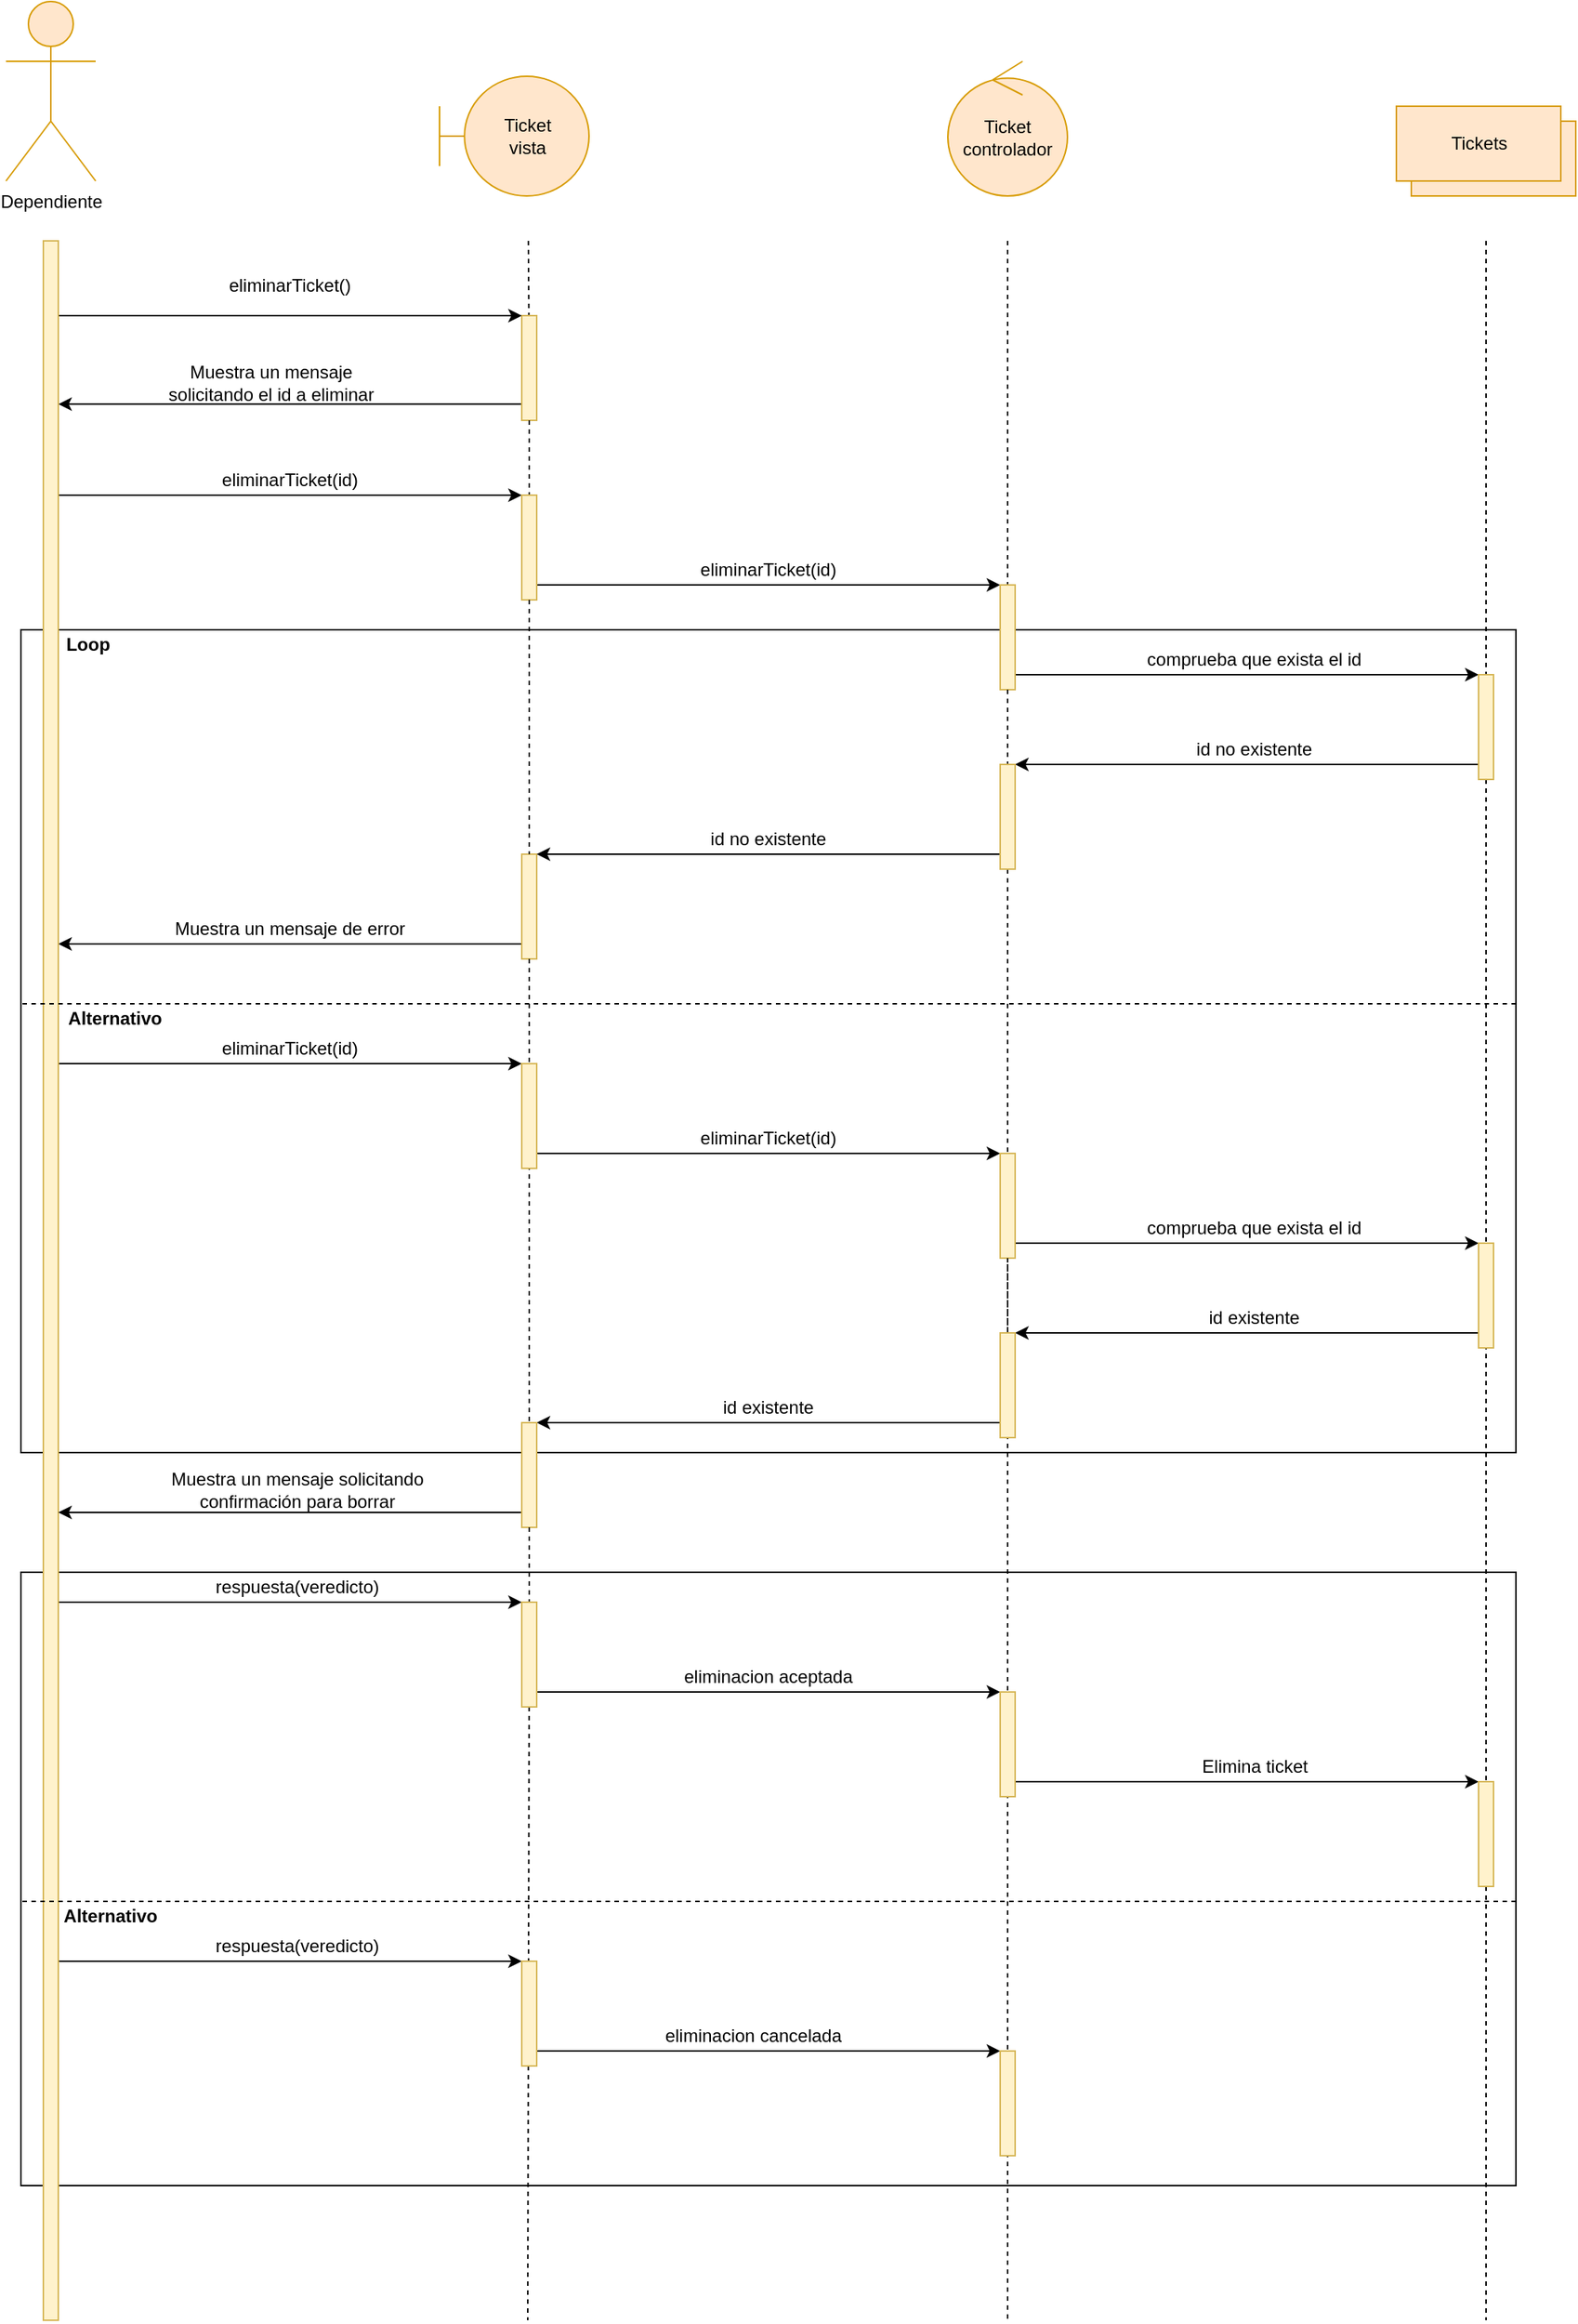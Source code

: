 <mxfile version="13.9.9" type="device"><diagram id="pXwIF2HZX7CvH8ZDANIK" name="Página-1"><mxGraphModel dx="3567" dy="806" grid="1" gridSize="10" guides="1" tooltips="1" connect="1" arrows="1" fold="1" page="1" pageScale="1" pageWidth="827" pageHeight="1169" math="0" shadow="0"><root><mxCell id="0"/><mxCell id="1" parent="0"/><mxCell id="DD9sULa4TnjDetPjx_3E-93" value="" style="endArrow=classic;html=1;" parent="1" edge="1"><mxGeometry width="50" height="50" relative="1" as="geometry"><mxPoint x="-2145" y="1320" as="sourcePoint"/><mxPoint x="-1825" y="1320" as="targetPoint"/></mxGeometry></mxCell><mxCell id="DD9sULa4TnjDetPjx_3E-83" value="" style="rounded=0;whiteSpace=wrap;html=1;fillColor=none;" parent="1" vertex="1"><mxGeometry x="-2160" y="1060" width="1000" height="410" as="geometry"/></mxCell><mxCell id="DD9sULa4TnjDetPjx_3E-91" value="" style="endArrow=none;dashed=1;html=1;" parent="1" target="DD9sULa4TnjDetPjx_3E-89" edge="1"><mxGeometry width="50" height="50" relative="1" as="geometry"><mxPoint x="-1180" y="170" as="sourcePoint"/><mxPoint x="-1180" y="1320" as="targetPoint"/></mxGeometry></mxCell><mxCell id="DD9sULa4TnjDetPjx_3E-87" value="" style="endArrow=none;dashed=1;html=1;" parent="1" source="DD9sULa4TnjDetPjx_3E-44" edge="1"><mxGeometry width="50" height="50" relative="1" as="geometry"><mxPoint x="-1500" y="590" as="sourcePoint"/><mxPoint x="-1500" y="1560" as="targetPoint"/></mxGeometry></mxCell><mxCell id="DD9sULa4TnjDetPjx_3E-79" value="" style="endArrow=classic;html=1;" parent="1" edge="1"><mxGeometry width="50" height="50" relative="1" as="geometry"><mxPoint x="-2145" y="1080" as="sourcePoint"/><mxPoint x="-1825" y="1080" as="targetPoint"/></mxGeometry></mxCell><mxCell id="DD9sULa4TnjDetPjx_3E-41" value="" style="rounded=0;whiteSpace=wrap;html=1;fillColor=none;" parent="1" vertex="1"><mxGeometry x="-2160" y="430" width="1000" height="550" as="geometry"/></mxCell><mxCell id="DD9sULa4TnjDetPjx_3E-52" value="" style="endArrow=none;html=1;endFill=0;startArrow=classic;startFill=1;" parent="1" edge="1"><mxGeometry width="50" height="50" relative="1" as="geometry"><mxPoint x="-2135" y="640" as="sourcePoint"/><mxPoint x="-1815" y="640" as="targetPoint"/></mxGeometry></mxCell><mxCell id="DD9sULa4TnjDetPjx_3E-1" value="" style="endArrow=classic;html=1;" parent="1" edge="1"><mxGeometry width="50" height="50" relative="1" as="geometry"><mxPoint x="-2145" y="340" as="sourcePoint"/><mxPoint x="-1825" y="340" as="targetPoint"/></mxGeometry></mxCell><mxCell id="DD9sULa4TnjDetPjx_3E-2" value="Dependiente" style="shape=umlActor;verticalLabelPosition=bottom;verticalAlign=top;html=1;outlineConnect=0;fillColor=#ffe6cc;strokeColor=#d79b00;" parent="1" vertex="1"><mxGeometry x="-2170" y="10" width="60" height="120" as="geometry"/></mxCell><mxCell id="DD9sULa4TnjDetPjx_3E-4" value="Ticket&lt;br&gt;vista" style="shape=umlBoundary;whiteSpace=wrap;html=1;fillColor=#ffe6cc;strokeColor=#d79b00;" parent="1" vertex="1"><mxGeometry x="-1880" y="60" width="100" height="80" as="geometry"/></mxCell><mxCell id="DD9sULa4TnjDetPjx_3E-5" value="Ticket&lt;br&gt;controlador" style="ellipse;shape=umlControl;whiteSpace=wrap;html=1;fillColor=#ffe6cc;strokeColor=#d79b00;" parent="1" vertex="1"><mxGeometry x="-1540" y="50" width="80" height="90" as="geometry"/></mxCell><mxCell id="DD9sULa4TnjDetPjx_3E-6" value="" style="group" parent="1" vertex="1" connectable="0"><mxGeometry x="-1240" y="80" width="120" height="60" as="geometry"/></mxCell><mxCell id="DD9sULa4TnjDetPjx_3E-7" value="Articulos" style="html=1;fillColor=#ffe6cc;strokeColor=#d79b00;" parent="DD9sULa4TnjDetPjx_3E-6" vertex="1"><mxGeometry x="10" y="10" width="110" height="50" as="geometry"/></mxCell><mxCell id="DD9sULa4TnjDetPjx_3E-8" value="Tickets" style="html=1;fillColor=#ffe6cc;strokeColor=#d79b00;" parent="DD9sULa4TnjDetPjx_3E-6" vertex="1"><mxGeometry width="110" height="50" as="geometry"/></mxCell><mxCell id="DD9sULa4TnjDetPjx_3E-9" value="" style="endArrow=none;dashed=1;html=1;" parent="1" source="DD9sULa4TnjDetPjx_3E-81" edge="1"><mxGeometry width="50" height="50" relative="1" as="geometry"><mxPoint x="-1820.59" y="170" as="sourcePoint"/><mxPoint x="-1821" y="1560" as="targetPoint"/></mxGeometry></mxCell><mxCell id="DD9sULa4TnjDetPjx_3E-10" value="" style="endArrow=none;dashed=1;html=1;" parent="1" source="DD9sULa4TnjDetPjx_3E-86" edge="1"><mxGeometry width="50" height="50" relative="1" as="geometry"><mxPoint x="-1500" y="170" as="sourcePoint"/><mxPoint x="-1500" y="1170" as="targetPoint"/></mxGeometry></mxCell><mxCell id="DD9sULa4TnjDetPjx_3E-11" value="" style="endArrow=none;dashed=1;html=1;" parent="1" source="DD9sULa4TnjDetPjx_3E-89" edge="1"><mxGeometry width="50" height="50" relative="1" as="geometry"><mxPoint x="-1180" y="170" as="sourcePoint"/><mxPoint x="-1180" y="1560" as="targetPoint"/></mxGeometry></mxCell><mxCell id="DD9sULa4TnjDetPjx_3E-13" value="" style="endArrow=none;dashed=1;html=1;" parent="1" target="DD9sULa4TnjDetPjx_3E-12" edge="1"><mxGeometry width="50" height="50" relative="1" as="geometry"><mxPoint x="-1820.59" y="170" as="sourcePoint"/><mxPoint x="-1820.59" y="1040" as="targetPoint"/></mxGeometry></mxCell><mxCell id="DD9sULa4TnjDetPjx_3E-14" value="eliminarTicket()" style="text;html=1;strokeColor=none;fillColor=none;align=center;verticalAlign=middle;whiteSpace=wrap;rounded=0;" parent="1" vertex="1"><mxGeometry x="-2050" y="190" width="140" height="20" as="geometry"/></mxCell><mxCell id="DD9sULa4TnjDetPjx_3E-16" value="" style="endArrow=none;html=1;endFill=0;startArrow=classic;startFill=1;" parent="1" edge="1"><mxGeometry width="50" height="50" relative="1" as="geometry"><mxPoint x="-2135" y="279.17" as="sourcePoint"/><mxPoint x="-1815" y="279.17" as="targetPoint"/></mxGeometry></mxCell><mxCell id="DD9sULa4TnjDetPjx_3E-12" value="" style="rounded=0;whiteSpace=wrap;html=1;fillColor=#fff2cc;strokeColor=#d6b656;" parent="1" vertex="1"><mxGeometry x="-1825" y="220" width="10" height="70" as="geometry"/></mxCell><mxCell id="DD9sULa4TnjDetPjx_3E-17" value="Muestra un mensaje solicitando el id a eliminar" style="text;html=1;strokeColor=none;fillColor=none;align=center;verticalAlign=middle;whiteSpace=wrap;rounded=0;" parent="1" vertex="1"><mxGeometry x="-2075" y="250" width="165" height="30" as="geometry"/></mxCell><mxCell id="DD9sULa4TnjDetPjx_3E-18" value="eliminarTicket(id)" style="text;html=1;strokeColor=none;fillColor=none;align=center;verticalAlign=middle;whiteSpace=wrap;rounded=0;" parent="1" vertex="1"><mxGeometry x="-2030" y="320" width="100" height="20" as="geometry"/></mxCell><mxCell id="DD9sULa4TnjDetPjx_3E-20" value="" style="endArrow=none;dashed=1;html=1;" parent="1" source="DD9sULa4TnjDetPjx_3E-12" target="DD9sULa4TnjDetPjx_3E-19" edge="1"><mxGeometry width="50" height="50" relative="1" as="geometry"><mxPoint x="-1820.03" y="290" as="sourcePoint"/><mxPoint x="-1820.59" y="1040" as="targetPoint"/></mxGeometry></mxCell><mxCell id="DD9sULa4TnjDetPjx_3E-22" value="" style="endArrow=classic;html=1;" parent="1" edge="1"><mxGeometry width="50" height="50" relative="1" as="geometry"><mxPoint x="-2145" y="220" as="sourcePoint"/><mxPoint x="-1825" y="220" as="targetPoint"/></mxGeometry></mxCell><mxCell id="DD9sULa4TnjDetPjx_3E-24" value="" style="endArrow=classic;html=1;" parent="1" edge="1"><mxGeometry width="50" height="50" relative="1" as="geometry"><mxPoint x="-1825" y="400" as="sourcePoint"/><mxPoint x="-1505" y="400" as="targetPoint"/></mxGeometry></mxCell><mxCell id="DD9sULa4TnjDetPjx_3E-19" value="" style="rounded=0;whiteSpace=wrap;html=1;fillColor=#fff2cc;strokeColor=#d6b656;" parent="1" vertex="1"><mxGeometry x="-1825" y="340" width="10" height="70" as="geometry"/></mxCell><mxCell id="DD9sULa4TnjDetPjx_3E-31" value="" style="endArrow=none;dashed=1;html=1;" parent="1" target="DD9sULa4TnjDetPjx_3E-30" edge="1"><mxGeometry width="50" height="50" relative="1" as="geometry"><mxPoint x="-1500" y="170" as="sourcePoint"/><mxPoint x="-1500" y="1040" as="targetPoint"/></mxGeometry></mxCell><mxCell id="DD9sULa4TnjDetPjx_3E-32" value="eliminarTicket(id)" style="text;html=1;strokeColor=none;fillColor=none;align=center;verticalAlign=middle;whiteSpace=wrap;rounded=0;" parent="1" vertex="1"><mxGeometry x="-1710" y="380" width="100" height="20" as="geometry"/></mxCell><mxCell id="DD9sULa4TnjDetPjx_3E-33" value="" style="endArrow=classic;html=1;" parent="1" edge="1"><mxGeometry width="50" height="50" relative="1" as="geometry"><mxPoint x="-1505" y="460" as="sourcePoint"/><mxPoint x="-1185" y="460" as="targetPoint"/></mxGeometry></mxCell><mxCell id="DD9sULa4TnjDetPjx_3E-30" value="" style="rounded=0;whiteSpace=wrap;html=1;fillColor=#fff2cc;strokeColor=#d6b656;" parent="1" vertex="1"><mxGeometry x="-1505" y="400" width="10" height="70" as="geometry"/></mxCell><mxCell id="DD9sULa4TnjDetPjx_3E-42" value="comprueba que exista el id" style="text;html=1;strokeColor=none;fillColor=none;align=center;verticalAlign=middle;whiteSpace=wrap;rounded=0;" parent="1" vertex="1"><mxGeometry x="-1420" y="440" width="170" height="20" as="geometry"/></mxCell><mxCell id="DD9sULa4TnjDetPjx_3E-43" value="" style="endArrow=none;html=1;endFill=0;startArrow=classic;startFill=1;" parent="1" edge="1"><mxGeometry width="50" height="50" relative="1" as="geometry"><mxPoint x="-1495" y="520.0" as="sourcePoint"/><mxPoint x="-1175" y="520.0" as="targetPoint"/></mxGeometry></mxCell><mxCell id="DD9sULa4TnjDetPjx_3E-40" value="" style="rounded=0;whiteSpace=wrap;html=1;fillColor=#fff2cc;strokeColor=#d6b656;" parent="1" vertex="1"><mxGeometry x="-1185" y="460" width="10" height="70" as="geometry"/></mxCell><mxCell id="DD9sULa4TnjDetPjx_3E-45" value="" style="endArrow=none;dashed=1;html=1;" parent="1" source="DD9sULa4TnjDetPjx_3E-30" target="DD9sULa4TnjDetPjx_3E-44" edge="1"><mxGeometry width="50" height="50" relative="1" as="geometry"><mxPoint x="-1500" y="470" as="sourcePoint"/><mxPoint x="-1500" y="1040" as="targetPoint"/></mxGeometry></mxCell><mxCell id="DD9sULa4TnjDetPjx_3E-47" value="id no existente" style="text;html=1;strokeColor=none;fillColor=none;align=center;verticalAlign=middle;whiteSpace=wrap;rounded=0;" parent="1" vertex="1"><mxGeometry x="-1380" y="500" width="90" height="20" as="geometry"/></mxCell><mxCell id="DD9sULa4TnjDetPjx_3E-48" value="" style="rounded=0;whiteSpace=wrap;html=1;fillColor=#fff2cc;strokeColor=#d6b656;" parent="1" vertex="1"><mxGeometry x="-1825" y="580" width="10" height="70" as="geometry"/></mxCell><mxCell id="DD9sULa4TnjDetPjx_3E-49" value="" style="endArrow=none;dashed=1;html=1;" parent="1" source="DD9sULa4TnjDetPjx_3E-19" target="DD9sULa4TnjDetPjx_3E-48" edge="1"><mxGeometry width="50" height="50" relative="1" as="geometry"><mxPoint x="-1820.031" y="410" as="sourcePoint"/><mxPoint x="-1820.59" y="1040" as="targetPoint"/></mxGeometry></mxCell><mxCell id="DD9sULa4TnjDetPjx_3E-50" value="" style="endArrow=none;html=1;endFill=0;startArrow=classic;startFill=1;" parent="1" edge="1"><mxGeometry width="50" height="50" relative="1" as="geometry"><mxPoint x="-1815" y="580" as="sourcePoint"/><mxPoint x="-1495" y="580" as="targetPoint"/></mxGeometry></mxCell><mxCell id="DD9sULa4TnjDetPjx_3E-44" value="" style="rounded=0;whiteSpace=wrap;html=1;fillColor=#fff2cc;strokeColor=#d6b656;" parent="1" vertex="1"><mxGeometry x="-1505" y="520" width="10" height="70" as="geometry"/></mxCell><mxCell id="DD9sULa4TnjDetPjx_3E-51" value="id no existente" style="text;html=1;strokeColor=none;fillColor=none;align=center;verticalAlign=middle;whiteSpace=wrap;rounded=0;" parent="1" vertex="1"><mxGeometry x="-1705" y="560" width="90" height="20" as="geometry"/></mxCell><mxCell id="DD9sULa4TnjDetPjx_3E-53" value="Muestra un mensaje de error" style="text;html=1;strokeColor=none;fillColor=none;align=center;verticalAlign=middle;whiteSpace=wrap;rounded=0;" parent="1" vertex="1"><mxGeometry x="-2060" y="620" width="160" height="20" as="geometry"/></mxCell><mxCell id="DD9sULa4TnjDetPjx_3E-54" value="" style="endArrow=classic;html=1;" parent="1" edge="1"><mxGeometry width="50" height="50" relative="1" as="geometry"><mxPoint x="-2145" y="720" as="sourcePoint"/><mxPoint x="-1825" y="720" as="targetPoint"/></mxGeometry></mxCell><mxCell id="DD9sULa4TnjDetPjx_3E-55" value="eliminarTicket(id)" style="text;html=1;strokeColor=none;fillColor=none;align=center;verticalAlign=middle;whiteSpace=wrap;rounded=0;" parent="1" vertex="1"><mxGeometry x="-2030" y="700" width="100" height="20" as="geometry"/></mxCell><mxCell id="DD9sULa4TnjDetPjx_3E-56" value="" style="endArrow=classic;html=1;" parent="1" edge="1"><mxGeometry width="50" height="50" relative="1" as="geometry"><mxPoint x="-1825" y="780" as="sourcePoint"/><mxPoint x="-1505" y="780" as="targetPoint"/></mxGeometry></mxCell><mxCell id="DD9sULa4TnjDetPjx_3E-58" value="eliminarTicket(id)" style="text;html=1;strokeColor=none;fillColor=none;align=center;verticalAlign=middle;whiteSpace=wrap;rounded=0;" parent="1" vertex="1"><mxGeometry x="-1710" y="760" width="100" height="20" as="geometry"/></mxCell><mxCell id="DD9sULa4TnjDetPjx_3E-59" value="" style="endArrow=classic;html=1;" parent="1" edge="1"><mxGeometry width="50" height="50" relative="1" as="geometry"><mxPoint x="-1505" y="840" as="sourcePoint"/><mxPoint x="-1185" y="840" as="targetPoint"/></mxGeometry></mxCell><mxCell id="DD9sULa4TnjDetPjx_3E-60" value="" style="rounded=0;whiteSpace=wrap;html=1;fillColor=#fff2cc;strokeColor=#d6b656;" parent="1" vertex="1"><mxGeometry x="-1505" y="780" width="10" height="70" as="geometry"/></mxCell><mxCell id="DD9sULa4TnjDetPjx_3E-61" value="comprueba que exista el id" style="text;html=1;strokeColor=none;fillColor=none;align=center;verticalAlign=middle;whiteSpace=wrap;rounded=0;" parent="1" vertex="1"><mxGeometry x="-1420" y="820" width="170" height="20" as="geometry"/></mxCell><mxCell id="DD9sULa4TnjDetPjx_3E-62" value="" style="endArrow=none;html=1;endFill=0;startArrow=classic;startFill=1;" parent="1" edge="1"><mxGeometry width="50" height="50" relative="1" as="geometry"><mxPoint x="-1495" y="900" as="sourcePoint"/><mxPoint x="-1175" y="900" as="targetPoint"/></mxGeometry></mxCell><mxCell id="DD9sULa4TnjDetPjx_3E-63" value="" style="rounded=0;whiteSpace=wrap;html=1;fillColor=#fff2cc;strokeColor=#d6b656;" parent="1" vertex="1"><mxGeometry x="-1185" y="840" width="10" height="70" as="geometry"/></mxCell><mxCell id="DD9sULa4TnjDetPjx_3E-64" value="" style="endArrow=none;dashed=1;html=1;" parent="1" source="DD9sULa4TnjDetPjx_3E-60" edge="1"><mxGeometry width="50" height="50" relative="1" as="geometry"><mxPoint x="-1500" y="850" as="sourcePoint"/><mxPoint x="-1500" y="900" as="targetPoint"/></mxGeometry></mxCell><mxCell id="DD9sULa4TnjDetPjx_3E-65" value="id existente" style="text;html=1;strokeColor=none;fillColor=none;align=center;verticalAlign=middle;whiteSpace=wrap;rounded=0;" parent="1" vertex="1"><mxGeometry x="-1380" y="880" width="90" height="20" as="geometry"/></mxCell><mxCell id="DD9sULa4TnjDetPjx_3E-3" value="" style="rounded=0;whiteSpace=wrap;html=1;fillColor=#fff2cc;strokeColor=#d6b656;" parent="1" vertex="1"><mxGeometry x="-2145" y="170" width="10" height="1390" as="geometry"/></mxCell><mxCell id="DD9sULa4TnjDetPjx_3E-67" value="" style="endArrow=none;html=1;endFill=0;startArrow=classic;startFill=1;" parent="1" edge="1"><mxGeometry width="50" height="50" relative="1" as="geometry"><mxPoint x="-1815" y="960" as="sourcePoint"/><mxPoint x="-1495" y="960" as="targetPoint"/></mxGeometry></mxCell><mxCell id="DD9sULa4TnjDetPjx_3E-68" value="" style="rounded=0;whiteSpace=wrap;html=1;fillColor=#fff2cc;strokeColor=#d6b656;" parent="1" vertex="1"><mxGeometry x="-1505" y="900" width="10" height="70" as="geometry"/></mxCell><mxCell id="DD9sULa4TnjDetPjx_3E-69" value="id existente" style="text;html=1;strokeColor=none;fillColor=none;align=center;verticalAlign=middle;whiteSpace=wrap;rounded=0;" parent="1" vertex="1"><mxGeometry x="-1705" y="940" width="90" height="20" as="geometry"/></mxCell><mxCell id="DD9sULa4TnjDetPjx_3E-71" value="" style="endArrow=none;dashed=1;html=1;" parent="1" source="DD9sULa4TnjDetPjx_3E-48" target="DD9sULa4TnjDetPjx_3E-70" edge="1"><mxGeometry width="50" height="50" relative="1" as="geometry"><mxPoint x="-1820.049" y="650" as="sourcePoint"/><mxPoint x="-1820.59" y="1040" as="targetPoint"/></mxGeometry></mxCell><mxCell id="DD9sULa4TnjDetPjx_3E-72" value="" style="endArrow=none;dashed=1;html=1;" parent="1" edge="1"><mxGeometry width="50" height="50" relative="1" as="geometry"><mxPoint x="-1160" y="680" as="sourcePoint"/><mxPoint x="-2160" y="680" as="targetPoint"/></mxGeometry></mxCell><mxCell id="DD9sULa4TnjDetPjx_3E-74" value="&lt;b&gt;Loop&lt;/b&gt;" style="text;html=1;strokeColor=none;fillColor=none;align=center;verticalAlign=middle;whiteSpace=wrap;rounded=0;" parent="1" vertex="1"><mxGeometry x="-2135" y="430" width="40" height="20" as="geometry"/></mxCell><mxCell id="DD9sULa4TnjDetPjx_3E-75" value="&lt;b&gt;Alternativo&lt;/b&gt;" style="text;html=1;strokeColor=none;fillColor=none;align=center;verticalAlign=middle;whiteSpace=wrap;rounded=0;" parent="1" vertex="1"><mxGeometry x="-2127" y="680" width="60" height="20" as="geometry"/></mxCell><mxCell id="DD9sULa4TnjDetPjx_3E-57" value="" style="rounded=0;whiteSpace=wrap;html=1;fillColor=#fff2cc;strokeColor=#d6b656;" parent="1" vertex="1"><mxGeometry x="-1825" y="720" width="10" height="70" as="geometry"/></mxCell><mxCell id="DD9sULa4TnjDetPjx_3E-76" value="" style="endArrow=none;html=1;endFill=0;startArrow=classic;startFill=1;" parent="1" edge="1"><mxGeometry width="50" height="50" relative="1" as="geometry"><mxPoint x="-2135" y="1020" as="sourcePoint"/><mxPoint x="-1815" y="1020" as="targetPoint"/></mxGeometry></mxCell><mxCell id="DD9sULa4TnjDetPjx_3E-70" value="" style="rounded=0;whiteSpace=wrap;html=1;fillColor=#fff2cc;strokeColor=#d6b656;" parent="1" vertex="1"><mxGeometry x="-1825" y="960" width="10" height="70" as="geometry"/></mxCell><mxCell id="DD9sULa4TnjDetPjx_3E-77" value="Muestra un mensaje solicitando confirmación para borrar" style="text;html=1;strokeColor=none;fillColor=none;align=center;verticalAlign=middle;whiteSpace=wrap;rounded=0;" parent="1" vertex="1"><mxGeometry x="-2070" y="990" width="190" height="30" as="geometry"/></mxCell><mxCell id="DD9sULa4TnjDetPjx_3E-80" value="respuesta(veredicto)" style="text;html=1;strokeColor=none;fillColor=none;align=center;verticalAlign=middle;whiteSpace=wrap;rounded=0;" parent="1" vertex="1"><mxGeometry x="-2035" y="1060" width="120" height="20" as="geometry"/></mxCell><mxCell id="DD9sULa4TnjDetPjx_3E-82" value="" style="endArrow=none;dashed=1;html=1;" parent="1" source="DD9sULa4TnjDetPjx_3E-70" target="DD9sULa4TnjDetPjx_3E-81" edge="1"><mxGeometry width="50" height="50" relative="1" as="geometry"><mxPoint x="-1820.2" y="1030" as="sourcePoint"/><mxPoint x="-1821" y="1170" as="targetPoint"/></mxGeometry></mxCell><mxCell id="DD9sULa4TnjDetPjx_3E-84" value="Elimina ticket" style="text;html=1;strokeColor=none;fillColor=none;align=center;verticalAlign=middle;whiteSpace=wrap;rounded=0;" parent="1" vertex="1"><mxGeometry x="-1387.5" y="1180" width="105" height="20" as="geometry"/></mxCell><mxCell id="DD9sULa4TnjDetPjx_3E-85" value="" style="endArrow=classic;html=1;" parent="1" edge="1"><mxGeometry width="50" height="50" relative="1" as="geometry"><mxPoint x="-1825" y="1140" as="sourcePoint"/><mxPoint x="-1505" y="1140" as="targetPoint"/></mxGeometry></mxCell><mxCell id="DD9sULa4TnjDetPjx_3E-88" value="eliminacion aceptada" style="text;html=1;strokeColor=none;fillColor=none;align=center;verticalAlign=middle;whiteSpace=wrap;rounded=0;" parent="1" vertex="1"><mxGeometry x="-1720" y="1120" width="120" height="20" as="geometry"/></mxCell><mxCell id="DD9sULa4TnjDetPjx_3E-81" value="" style="rounded=0;whiteSpace=wrap;html=1;fillColor=#fff2cc;strokeColor=#d6b656;" parent="1" vertex="1"><mxGeometry x="-1825" y="1080" width="10" height="70" as="geometry"/></mxCell><mxCell id="DD9sULa4TnjDetPjx_3E-90" value="" style="endArrow=classic;html=1;" parent="1" edge="1"><mxGeometry width="50" height="50" relative="1" as="geometry"><mxPoint x="-1505" y="1200" as="sourcePoint"/><mxPoint x="-1185" y="1200" as="targetPoint"/></mxGeometry></mxCell><mxCell id="DD9sULa4TnjDetPjx_3E-86" value="" style="rounded=0;whiteSpace=wrap;html=1;fillColor=#fff2cc;strokeColor=#d6b656;" parent="1" vertex="1"><mxGeometry x="-1505" y="1140" width="10" height="70" as="geometry"/></mxCell><mxCell id="DD9sULa4TnjDetPjx_3E-89" value="" style="rounded=0;whiteSpace=wrap;html=1;fillColor=#fff2cc;strokeColor=#d6b656;" parent="1" vertex="1"><mxGeometry x="-1185" y="1200" width="10" height="70" as="geometry"/></mxCell><mxCell id="DD9sULa4TnjDetPjx_3E-94" value="" style="endArrow=none;dashed=1;html=1;" parent="1" source="DD9sULa4TnjDetPjx_3E-101" edge="1"><mxGeometry width="50" height="50" relative="1" as="geometry"><mxPoint x="-1500" y="410" as="sourcePoint"/><mxPoint x="-1500" y="1410" as="targetPoint"/></mxGeometry></mxCell><mxCell id="DD9sULa4TnjDetPjx_3E-95" value="respuesta(veredicto)" style="text;html=1;strokeColor=none;fillColor=none;align=center;verticalAlign=middle;whiteSpace=wrap;rounded=0;" parent="1" vertex="1"><mxGeometry x="-2035" y="1300" width="120" height="20" as="geometry"/></mxCell><mxCell id="DD9sULa4TnjDetPjx_3E-97" value="" style="endArrow=classic;html=1;" parent="1" edge="1"><mxGeometry width="50" height="50" relative="1" as="geometry"><mxPoint x="-1825" y="1380" as="sourcePoint"/><mxPoint x="-1505" y="1380" as="targetPoint"/></mxGeometry></mxCell><mxCell id="DD9sULa4TnjDetPjx_3E-98" value="eliminacion cancelada" style="text;html=1;strokeColor=none;fillColor=none;align=center;verticalAlign=middle;whiteSpace=wrap;rounded=0;" parent="1" vertex="1"><mxGeometry x="-1740" y="1360" width="140" height="20" as="geometry"/></mxCell><mxCell id="DD9sULa4TnjDetPjx_3E-99" value="" style="rounded=0;whiteSpace=wrap;html=1;fillColor=#fff2cc;strokeColor=#d6b656;" parent="1" vertex="1"><mxGeometry x="-1825" y="1320" width="10" height="70" as="geometry"/></mxCell><mxCell id="DD9sULa4TnjDetPjx_3E-101" value="" style="rounded=0;whiteSpace=wrap;html=1;fillColor=#fff2cc;strokeColor=#d6b656;" parent="1" vertex="1"><mxGeometry x="-1505" y="1380" width="10" height="70" as="geometry"/></mxCell><mxCell id="DD9sULa4TnjDetPjx_3E-103" value="" style="endArrow=none;dashed=1;html=1;" parent="1" edge="1"><mxGeometry width="50" height="50" relative="1" as="geometry"><mxPoint x="-1160" y="1280" as="sourcePoint"/><mxPoint x="-2160" y="1280" as="targetPoint"/></mxGeometry></mxCell><mxCell id="DD9sULa4TnjDetPjx_3E-104" value="&lt;b&gt;Alternativo&lt;/b&gt;" style="text;html=1;strokeColor=none;fillColor=none;align=center;verticalAlign=middle;whiteSpace=wrap;rounded=0;" parent="1" vertex="1"><mxGeometry x="-2130" y="1280" width="60" height="20" as="geometry"/></mxCell></root></mxGraphModel></diagram></mxfile>